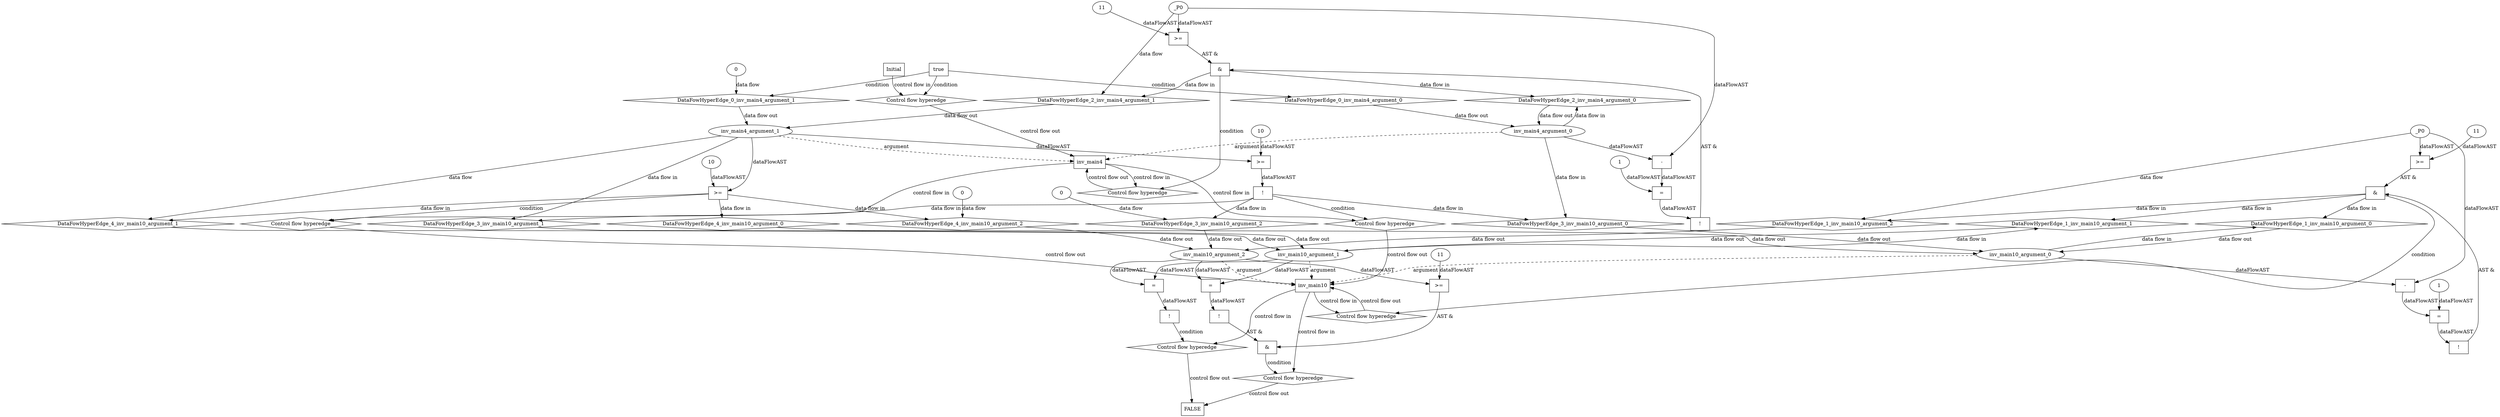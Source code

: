 digraph dag {
"inv_main10" [label="inv_main10" nodeName="inv_main10" class=cfn  shape="rect"];
"inv_main4" [label="inv_main4" nodeName="inv_main4" class=cfn  shape="rect"];
FALSE [label="FALSE" nodeName=FALSE class=cfn  shape="rect"];
Initial [label="Initial" nodeName=Initial class=cfn  shape="rect"];
ControlFowHyperEdge_0 [label="Control flow hyperedge" nodeName=ControlFowHyperEdge_0 class=controlFlowHyperEdge shape="diamond"];
"Initial" -> ControlFowHyperEdge_0 [label="control flow in"]
ControlFowHyperEdge_0 -> "inv_main4" [label="control flow out"]
ControlFowHyperEdge_1 [label="Control flow hyperedge" nodeName=ControlFowHyperEdge_1 class=controlFlowHyperEdge shape="diamond"];
"inv_main10" -> ControlFowHyperEdge_1 [label="control flow in"]
ControlFowHyperEdge_1 -> "inv_main10" [label="control flow out"]
ControlFowHyperEdge_2 [label="Control flow hyperedge" nodeName=ControlFowHyperEdge_2 class=controlFlowHyperEdge shape="diamond"];
"inv_main4" -> ControlFowHyperEdge_2 [label="control flow in"]
ControlFowHyperEdge_2 -> "inv_main4" [label="control flow out"]
ControlFowHyperEdge_3 [label="Control flow hyperedge" nodeName=ControlFowHyperEdge_3 class=controlFlowHyperEdge shape="diamond"];
"inv_main4" -> ControlFowHyperEdge_3 [label="control flow in"]
ControlFowHyperEdge_3 -> "inv_main10" [label="control flow out"]
ControlFowHyperEdge_4 [label="Control flow hyperedge" nodeName=ControlFowHyperEdge_4 class=controlFlowHyperEdge shape="diamond"];
"inv_main4" -> ControlFowHyperEdge_4 [label="control flow in"]
ControlFowHyperEdge_4 -> "inv_main10" [label="control flow out"]
ControlFowHyperEdge_5 [label="Control flow hyperedge" nodeName=ControlFowHyperEdge_5 class=controlFlowHyperEdge shape="diamond"];
"inv_main10" -> ControlFowHyperEdge_5 [label="control flow in"]
ControlFowHyperEdge_5 -> "FALSE" [label="control flow out"]
ControlFowHyperEdge_6 [label="Control flow hyperedge" nodeName=ControlFowHyperEdge_6 class=controlFlowHyperEdge shape="diamond"];
"inv_main10" -> ControlFowHyperEdge_6 [label="control flow in"]
ControlFowHyperEdge_6 -> "FALSE" [label="control flow out"]
"inv_main4_argument_0" [label="inv_main4_argument_0" nodeName=argument0 class=argument  head="inv_main4" shape="oval"];
"inv_main4_argument_0" -> "inv_main4"[label="argument" style="dashed"]
"inv_main4_argument_1" [label="inv_main4_argument_1" nodeName=argument1 class=argument  head="inv_main4" shape="oval"];
"inv_main4_argument_1" -> "inv_main4"[label="argument" style="dashed"]
"inv_main10_argument_0" [label="inv_main10_argument_0" nodeName=argument0 class=argument  head="inv_main10" shape="oval"];
"inv_main10_argument_0" -> "inv_main10"[label="argument" style="dashed"]
"inv_main10_argument_1" [label="inv_main10_argument_1" nodeName=argument1 class=argument  head="inv_main10" shape="oval"];
"inv_main10_argument_1" -> "inv_main10"[label="argument" style="dashed"]
"inv_main10_argument_2" [label="inv_main10_argument_2" nodeName=argument2 class=argument  head="inv_main10" shape="oval"];
"inv_main10_argument_2" -> "inv_main10"[label="argument" style="dashed"]

"true_0" [label="true" nodeName="true_0" class=true shape="rect"];
"true_0" -> "ControlFowHyperEdge_0" [label="condition"];
"xxxinv_main4___Initial_0xxxdataFlow_0_node_0" [label="0" nodeName="xxxinv_main4___Initial_0xxxdataFlow_0_node_0" class=Literal ];

"xxxinv_main4___Initial_0xxxdataFlow_0_node_0" -> "DataFowHyperEdge_0_inv_main4_argument_1" [label="data flow"];
"xxxinv_main10___inv_main10_1xxx_and" [label="&" nodeName="xxxinv_main10___inv_main10_1xxx_and" class=Operator shape="rect"];
"xxxinv_main10___inv_main10_1xxxguard_0_node_0" [label=">=" nodeName="xxxinv_main10___inv_main10_1xxxguard_0_node_0" class=Operator  shape="rect"];
"xxxinv_main10___inv_main10_1xxxguard_0_node_1" [label="11" nodeName="xxxinv_main10___inv_main10_1xxxguard_0_node_1" class=Literal ];
"xxxinv_main10___inv_main10_1xxxguard_0_node_1" -> "xxxinv_main10___inv_main10_1xxxguard_0_node_0"[label="dataFlowAST"]
"xxxinv_main10___inv_main10_1xxxdataFlow_0_node_0" -> "xxxinv_main10___inv_main10_1xxxguard_0_node_0"[label="dataFlowAST"]

"xxxinv_main10___inv_main10_1xxxguard_0_node_0" -> "xxxinv_main10___inv_main10_1xxx_and" [label="AST &"];
"xxxinv_main10___inv_main10_1xxxguard1_node_0" [label="!" nodeName="xxxinv_main10___inv_main10_1xxxguard1_node_0" class=Operator shape="rect"];
"xxxinv_main10___inv_main10_1xxxguard1_node_1" [label="=" nodeName="xxxinv_main10___inv_main10_1xxxguard1_node_1" class=Operator  shape="rect"];
"xxxinv_main10___inv_main10_1xxxguard1_node_2" [label="-" nodeName="xxxinv_main10___inv_main10_1xxxguard1_node_2" class= Operator shape="rect"];
"xxxinv_main10___inv_main10_1xxxguard1_node_5" [label="1" nodeName="xxxinv_main10___inv_main10_1xxxguard1_node_5" class=Literal ];
"xxxinv_main10___inv_main10_1xxxguard1_node_1" -> "xxxinv_main10___inv_main10_1xxxguard1_node_0"[label="dataFlowAST"]
"xxxinv_main10___inv_main10_1xxxguard1_node_2" -> "xxxinv_main10___inv_main10_1xxxguard1_node_1"[label="dataFlowAST"]
"xxxinv_main10___inv_main10_1xxxguard1_node_5" -> "xxxinv_main10___inv_main10_1xxxguard1_node_1"[label="dataFlowAST"]
"xxxinv_main10___inv_main10_1xxxdataFlow_0_node_0" -> "xxxinv_main10___inv_main10_1xxxguard1_node_2"[label="dataFlowAST"]
"inv_main10_argument_0" -> "xxxinv_main10___inv_main10_1xxxguard1_node_2"[label="dataFlowAST"]

"xxxinv_main10___inv_main10_1xxxguard1_node_0" -> "xxxinv_main10___inv_main10_1xxx_and" [label="AST &"];
"xxxinv_main10___inv_main10_1xxx_and" -> "ControlFowHyperEdge_1" [label="condition"];
"xxxinv_main10___inv_main10_1xxxdataFlow_0_node_0" [label="_P0" nodeName="xxxinv_main10___inv_main10_1xxxdataFlow_0_node_0" class=Constant ];

"xxxinv_main10___inv_main10_1xxxdataFlow_0_node_0" -> "DataFowHyperEdge_1_inv_main10_argument_2" [label="data flow"];
"xxxinv_main4___inv_main4_2xxx_and" [label="&" nodeName="xxxinv_main4___inv_main4_2xxx_and" class=Operator shape="rect"];
"xxxinv_main4___inv_main4_2xxxguard_0_node_0" [label=">=" nodeName="xxxinv_main4___inv_main4_2xxxguard_0_node_0" class=Operator  shape="rect"];
"xxxinv_main4___inv_main4_2xxxguard_0_node_1" [label="11" nodeName="xxxinv_main4___inv_main4_2xxxguard_0_node_1" class=Literal ];
"xxxinv_main4___inv_main4_2xxxguard_0_node_1" -> "xxxinv_main4___inv_main4_2xxxguard_0_node_0"[label="dataFlowAST"]
"xxxinv_main4___inv_main4_2xxxdataFlow_0_node_0" -> "xxxinv_main4___inv_main4_2xxxguard_0_node_0"[label="dataFlowAST"]

"xxxinv_main4___inv_main4_2xxxguard_0_node_0" -> "xxxinv_main4___inv_main4_2xxx_and" [label="AST &"];
"xxxinv_main4___inv_main4_2xxxguard1_node_0" [label="!" nodeName="xxxinv_main4___inv_main4_2xxxguard1_node_0" class=Operator shape="rect"];
"xxxinv_main4___inv_main4_2xxxguard1_node_1" [label="=" nodeName="xxxinv_main4___inv_main4_2xxxguard1_node_1" class=Operator  shape="rect"];
"xxxinv_main4___inv_main4_2xxxguard1_node_2" [label="-" nodeName="xxxinv_main4___inv_main4_2xxxguard1_node_2" class= Operator shape="rect"];
"xxxinv_main4___inv_main4_2xxxguard1_node_5" [label="1" nodeName="xxxinv_main4___inv_main4_2xxxguard1_node_5" class=Literal ];
"xxxinv_main4___inv_main4_2xxxguard1_node_1" -> "xxxinv_main4___inv_main4_2xxxguard1_node_0"[label="dataFlowAST"]
"xxxinv_main4___inv_main4_2xxxguard1_node_2" -> "xxxinv_main4___inv_main4_2xxxguard1_node_1"[label="dataFlowAST"]
"xxxinv_main4___inv_main4_2xxxguard1_node_5" -> "xxxinv_main4___inv_main4_2xxxguard1_node_1"[label="dataFlowAST"]
"xxxinv_main4___inv_main4_2xxxdataFlow_0_node_0" -> "xxxinv_main4___inv_main4_2xxxguard1_node_2"[label="dataFlowAST"]
"inv_main4_argument_0" -> "xxxinv_main4___inv_main4_2xxxguard1_node_2"[label="dataFlowAST"]

"xxxinv_main4___inv_main4_2xxxguard1_node_0" -> "xxxinv_main4___inv_main4_2xxx_and" [label="AST &"];
"xxxinv_main4___inv_main4_2xxx_and" -> "ControlFowHyperEdge_2" [label="condition"];
"xxxinv_main4___inv_main4_2xxxdataFlow_0_node_0" [label="_P0" nodeName="xxxinv_main4___inv_main4_2xxxdataFlow_0_node_0" class=Constant ];

"xxxinv_main4___inv_main4_2xxxdataFlow_0_node_0" -> "DataFowHyperEdge_2_inv_main4_argument_1" [label="data flow"];
"xxxinv_main10___inv_main4_3xxxguard_0_node_0" [label="!" nodeName="xxxinv_main10___inv_main4_3xxxguard_0_node_0" class=Operator shape="rect"];
"xxxinv_main10___inv_main4_3xxxguard_0_node_1" [label=">=" nodeName="xxxinv_main10___inv_main4_3xxxguard_0_node_1" class=Operator  shape="rect"];
"xxxinv_main10___inv_main4_3xxxguard_0_node_2" [label="10" nodeName="xxxinv_main10___inv_main4_3xxxguard_0_node_2" class=Literal ];
"xxxinv_main10___inv_main4_3xxxguard_0_node_1" -> "xxxinv_main10___inv_main4_3xxxguard_0_node_0"[label="dataFlowAST"]
"xxxinv_main10___inv_main4_3xxxguard_0_node_2" -> "xxxinv_main10___inv_main4_3xxxguard_0_node_1"[label="dataFlowAST"]
"inv_main4_argument_1" -> "xxxinv_main10___inv_main4_3xxxguard_0_node_1"[label="dataFlowAST"]

"xxxinv_main10___inv_main4_3xxxguard_0_node_0" -> "ControlFowHyperEdge_3" [label="condition"];
"xxxinv_main10___inv_main4_3xxxdataFlow_0_node_0" [label="0" nodeName="xxxinv_main10___inv_main4_3xxxdataFlow_0_node_0" class=Literal ];

"xxxinv_main10___inv_main4_3xxxdataFlow_0_node_0" -> "DataFowHyperEdge_3_inv_main10_argument_2" [label="data flow"];
"xxxinv_main10___inv_main4_4xxxguard_0_node_0" [label=">=" nodeName="xxxinv_main10___inv_main4_4xxxguard_0_node_0" class=Operator  shape="rect"];
"xxxinv_main10___inv_main4_4xxxguard_0_node_1" [label="10" nodeName="xxxinv_main10___inv_main4_4xxxguard_0_node_1" class=Literal ];
"xxxinv_main10___inv_main4_4xxxguard_0_node_1" -> "xxxinv_main10___inv_main4_4xxxguard_0_node_0"[label="dataFlowAST"]
"inv_main4_argument_1" -> "xxxinv_main10___inv_main4_4xxxguard_0_node_0"[label="dataFlowAST"]

"xxxinv_main10___inv_main4_4xxxguard_0_node_0" -> "ControlFowHyperEdge_4" [label="condition"];

"inv_main4_argument_1" -> "DataFowHyperEdge_4_inv_main10_argument_1" [label="data flow"];
"xxxinv_main10___inv_main4_4xxxdataFlow1_node_0" [label="0" nodeName="xxxinv_main10___inv_main4_4xxxdataFlow1_node_0" class=Literal ];

"xxxinv_main10___inv_main4_4xxxdataFlow1_node_0" -> "DataFowHyperEdge_4_inv_main10_argument_2" [label="data flow"];
"xxxFALSE___inv_main10_5xxxguard_0_node_0" [label="!" nodeName="xxxFALSE___inv_main10_5xxxguard_0_node_0" class=Operator shape="rect"];
"xxxFALSE___inv_main10_5xxxguard_0_node_1" [label="=" nodeName="xxxFALSE___inv_main10_5xxxguard_0_node_1" class=Operator  shape="rect"];
"xxxFALSE___inv_main10_5xxxguard_0_node_1" -> "xxxFALSE___inv_main10_5xxxguard_0_node_0"[label="dataFlowAST"]
"inv_main10_argument_2" -> "xxxFALSE___inv_main10_5xxxguard_0_node_1"[label="dataFlowAST"]
"inv_main10_argument_1" -> "xxxFALSE___inv_main10_5xxxguard_0_node_1"[label="dataFlowAST"]

"xxxFALSE___inv_main10_5xxxguard_0_node_0" -> "ControlFowHyperEdge_5" [label="condition"];
"xxxFALSE___inv_main10_6xxx_and" [label="&" nodeName="xxxFALSE___inv_main10_6xxx_and" class=Operator shape="rect"];
"xxxFALSE___inv_main10_6xxxguard_0_node_0" [label="!" nodeName="xxxFALSE___inv_main10_6xxxguard_0_node_0" class=Operator shape="rect"];
"xxxFALSE___inv_main10_6xxxguard_0_node_1" [label="=" nodeName="xxxFALSE___inv_main10_6xxxguard_0_node_1" class=Operator  shape="rect"];
"xxxFALSE___inv_main10_6xxxguard_0_node_1" -> "xxxFALSE___inv_main10_6xxxguard_0_node_0"[label="dataFlowAST"]
"inv_main10_argument_2" -> "xxxFALSE___inv_main10_6xxxguard_0_node_1"[label="dataFlowAST"]
"inv_main10_argument_1" -> "xxxFALSE___inv_main10_6xxxguard_0_node_1"[label="dataFlowAST"]

"xxxFALSE___inv_main10_6xxxguard_0_node_0" -> "xxxFALSE___inv_main10_6xxx_and" [label="AST &"];
"xxxFALSE___inv_main10_6xxxguard1_node_0" [label=">=" nodeName="xxxFALSE___inv_main10_6xxxguard1_node_0" class=Operator  shape="rect"];
"xxxFALSE___inv_main10_6xxxguard1_node_2" [label="11" nodeName="xxxFALSE___inv_main10_6xxxguard1_node_2" class=Literal ];
"inv_main10_argument_2" -> "xxxFALSE___inv_main10_6xxxguard1_node_0"[label="dataFlowAST"]
"xxxFALSE___inv_main10_6xxxguard1_node_2" -> "xxxFALSE___inv_main10_6xxxguard1_node_0"[label="dataFlowAST"]

"xxxFALSE___inv_main10_6xxxguard1_node_0" -> "xxxFALSE___inv_main10_6xxx_and" [label="AST &"];
"xxxFALSE___inv_main10_6xxx_and" -> "ControlFowHyperEdge_6" [label="condition"];
"DataFowHyperEdge_0_inv_main4_argument_0" [label="DataFowHyperEdge_0_inv_main4_argument_0" nodeName="DataFowHyperEdge_0_inv_main4_argument_0" class=DataFlowHyperedge shape="diamond"];
"DataFowHyperEdge_0_inv_main4_argument_0" -> "inv_main4_argument_0"[label="data flow out"]
"true_0" -> "DataFowHyperEdge_0_inv_main4_argument_0" [label="condition"];
"DataFowHyperEdge_0_inv_main4_argument_1" [label="DataFowHyperEdge_0_inv_main4_argument_1" nodeName="DataFowHyperEdge_0_inv_main4_argument_1" class=DataFlowHyperedge shape="diamond"];
"DataFowHyperEdge_0_inv_main4_argument_1" -> "inv_main4_argument_1"[label="data flow out"]
"true_0" -> "DataFowHyperEdge_0_inv_main4_argument_1" [label="condition"];
"DataFowHyperEdge_1_inv_main10_argument_0" [label="DataFowHyperEdge_1_inv_main10_argument_0" nodeName="DataFowHyperEdge_1_inv_main10_argument_0" class=DataFlowHyperedge shape="diamond"];
"DataFowHyperEdge_1_inv_main10_argument_0" -> "inv_main10_argument_0"[label="data flow out"]
"xxxinv_main10___inv_main10_1xxx_and" -> "DataFowHyperEdge_1_inv_main10_argument_0"[label="data flow in"]
"DataFowHyperEdge_1_inv_main10_argument_1" [label="DataFowHyperEdge_1_inv_main10_argument_1" nodeName="DataFowHyperEdge_1_inv_main10_argument_1" class=DataFlowHyperedge shape="diamond"];
"DataFowHyperEdge_1_inv_main10_argument_1" -> "inv_main10_argument_1"[label="data flow out"]
"xxxinv_main10___inv_main10_1xxx_and" -> "DataFowHyperEdge_1_inv_main10_argument_1"[label="data flow in"]
"DataFowHyperEdge_1_inv_main10_argument_2" [label="DataFowHyperEdge_1_inv_main10_argument_2" nodeName="DataFowHyperEdge_1_inv_main10_argument_2" class=DataFlowHyperedge shape="diamond"];
"DataFowHyperEdge_1_inv_main10_argument_2" -> "inv_main10_argument_2"[label="data flow out"]
"xxxinv_main10___inv_main10_1xxx_and" -> "DataFowHyperEdge_1_inv_main10_argument_2"[label="data flow in"]
"DataFowHyperEdge_2_inv_main4_argument_0" [label="DataFowHyperEdge_2_inv_main4_argument_0" nodeName="DataFowHyperEdge_2_inv_main4_argument_0" class=DataFlowHyperedge shape="diamond"];
"DataFowHyperEdge_2_inv_main4_argument_0" -> "inv_main4_argument_0"[label="data flow out"]
"xxxinv_main4___inv_main4_2xxx_and" -> "DataFowHyperEdge_2_inv_main4_argument_0"[label="data flow in"]
"DataFowHyperEdge_2_inv_main4_argument_1" [label="DataFowHyperEdge_2_inv_main4_argument_1" nodeName="DataFowHyperEdge_2_inv_main4_argument_1" class=DataFlowHyperedge shape="diamond"];
"DataFowHyperEdge_2_inv_main4_argument_1" -> "inv_main4_argument_1"[label="data flow out"]
"xxxinv_main4___inv_main4_2xxx_and" -> "DataFowHyperEdge_2_inv_main4_argument_1"[label="data flow in"]
"DataFowHyperEdge_3_inv_main10_argument_0" [label="DataFowHyperEdge_3_inv_main10_argument_0" nodeName="DataFowHyperEdge_3_inv_main10_argument_0" class=DataFlowHyperedge shape="diamond"];
"DataFowHyperEdge_3_inv_main10_argument_0" -> "inv_main10_argument_0"[label="data flow out"]
"xxxinv_main10___inv_main4_3xxxguard_0_node_0" -> "DataFowHyperEdge_3_inv_main10_argument_0"[label="data flow in"]
"DataFowHyperEdge_3_inv_main10_argument_1" [label="DataFowHyperEdge_3_inv_main10_argument_1" nodeName="DataFowHyperEdge_3_inv_main10_argument_1" class=DataFlowHyperedge shape="diamond"];
"DataFowHyperEdge_3_inv_main10_argument_1" -> "inv_main10_argument_1"[label="data flow out"]
"xxxinv_main10___inv_main4_3xxxguard_0_node_0" -> "DataFowHyperEdge_3_inv_main10_argument_1"[label="data flow in"]
"DataFowHyperEdge_3_inv_main10_argument_2" [label="DataFowHyperEdge_3_inv_main10_argument_2" nodeName="DataFowHyperEdge_3_inv_main10_argument_2" class=DataFlowHyperedge shape="diamond"];
"DataFowHyperEdge_3_inv_main10_argument_2" -> "inv_main10_argument_2"[label="data flow out"]
"xxxinv_main10___inv_main4_3xxxguard_0_node_0" -> "DataFowHyperEdge_3_inv_main10_argument_2"[label="data flow in"]
"DataFowHyperEdge_4_inv_main10_argument_0" [label="DataFowHyperEdge_4_inv_main10_argument_0" nodeName="DataFowHyperEdge_4_inv_main10_argument_0" class=DataFlowHyperedge shape="diamond"];
"DataFowHyperEdge_4_inv_main10_argument_0" -> "inv_main10_argument_0"[label="data flow out"]
"xxxinv_main10___inv_main4_4xxxguard_0_node_0" -> "DataFowHyperEdge_4_inv_main10_argument_0"[label="data flow in"]
"DataFowHyperEdge_4_inv_main10_argument_1" [label="DataFowHyperEdge_4_inv_main10_argument_1" nodeName="DataFowHyperEdge_4_inv_main10_argument_1" class=DataFlowHyperedge shape="diamond"];
"DataFowHyperEdge_4_inv_main10_argument_1" -> "inv_main10_argument_1"[label="data flow out"]
"xxxinv_main10___inv_main4_4xxxguard_0_node_0" -> "DataFowHyperEdge_4_inv_main10_argument_1"[label="data flow in"]
"DataFowHyperEdge_4_inv_main10_argument_2" [label="DataFowHyperEdge_4_inv_main10_argument_2" nodeName="DataFowHyperEdge_4_inv_main10_argument_2" class=DataFlowHyperedge shape="diamond"];
"DataFowHyperEdge_4_inv_main10_argument_2" -> "inv_main10_argument_2"[label="data flow out"]
"xxxinv_main10___inv_main4_4xxxguard_0_node_0" -> "DataFowHyperEdge_4_inv_main10_argument_2"[label="data flow in"]
"inv_main10_argument_0" -> "DataFowHyperEdge_1_inv_main10_argument_0"[label="data flow in"]
"inv_main10_argument_1" -> "DataFowHyperEdge_1_inv_main10_argument_1"[label="data flow in"]
"inv_main4_argument_0" -> "DataFowHyperEdge_2_inv_main4_argument_0"[label="data flow in"]
"inv_main4_argument_0" -> "DataFowHyperEdge_3_inv_main10_argument_0"[label="data flow in"]
"inv_main4_argument_1" -> "DataFowHyperEdge_3_inv_main10_argument_1"[label="data flow in"]




}
